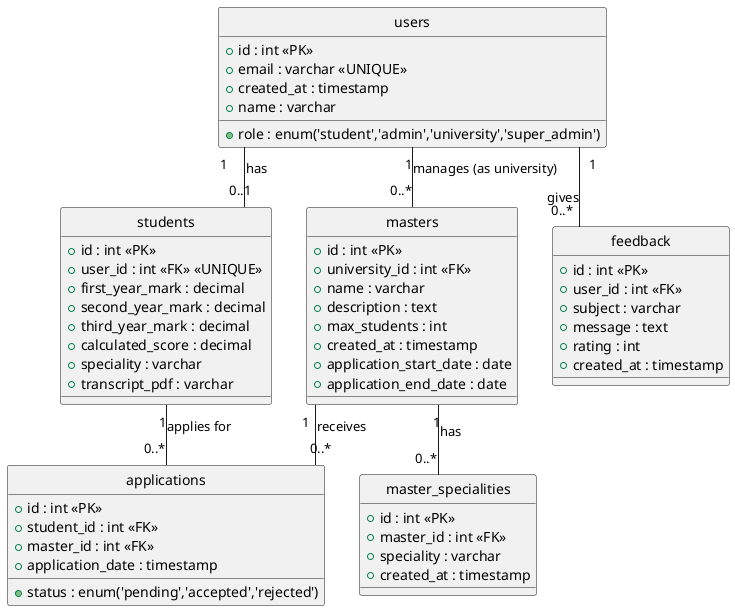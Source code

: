 @startuml university_masters_app

hide circle
skinparam linetype ortho

class users {
  + id : int <<PK>>
  + email : varchar <<UNIQUE>>
  + role : enum('student','admin','university','super_admin')
  + created_at : timestamp
  + name : varchar
}

class students {
  + id : int <<PK>>
  + user_id : int <<FK>> <<UNIQUE>>
  + first_year_mark : decimal
  + second_year_mark : decimal
  + third_year_mark : decimal
  + calculated_score : decimal
  + speciality : varchar
  + transcript_pdf : varchar
}

class masters {
  + id : int <<PK>>
  + university_id : int <<FK>>
  + name : varchar
  + description : text
  + max_students : int
  + created_at : timestamp
  + application_start_date : date
  + application_end_date : date
}

class applications {
  + id : int <<PK>>
  + student_id : int <<FK>>
  + master_id : int <<FK>>
  + status : enum('pending','accepted','rejected')
  + application_date : timestamp
}

class feedback {
  + id : int <<PK>>
  + user_id : int <<FK>>
  + subject : varchar
  + message : text
  + rating : int
  + created_at : timestamp
}

class master_specialities {
  + id : int <<PK>>
  + master_id : int <<FK>>
  + speciality : varchar
  + created_at : timestamp
}

' Relationships
users "1" -- "0..1" students : has
users "1" -- "0..*" feedback : gives
users "1" -- "0..*" masters : manages (as university)

students "1" -- "0..*" applications : applies for

masters "1" -- "0..*" applications : receives
masters "1" -- "0..*" master_specialities : has

@enduml

